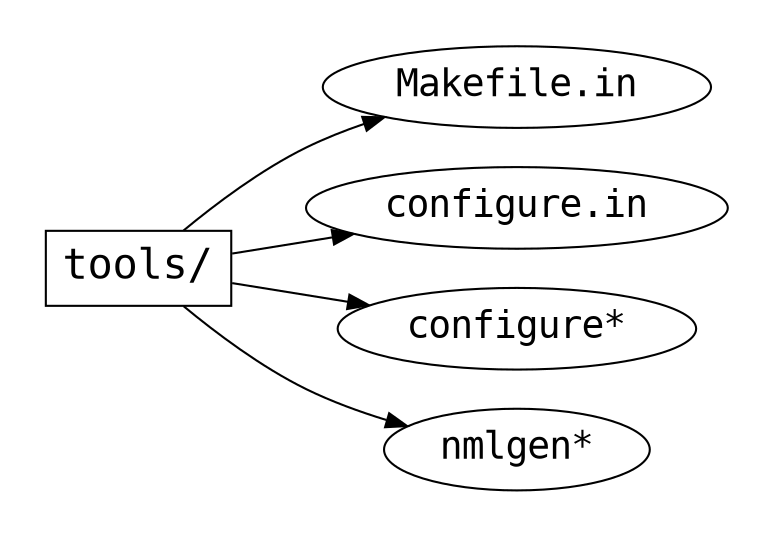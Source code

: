 /* Time-stamp: <99/02/01 15:50:09 tme> */

digraph source_tree {
  /* graph attributes */
    center=1;
    margin=".25,.25";
    size="6.5,9";
    rankdir=LR;
    
  /* main directories */

  /* .. level */
    node [fontname=Courier];
    
    tools  [label="tools/", fontsize=20, shape=box];

  /* draco/ level */
    node [fontsize=18];
    {
	node     [shape=ellipse];
	tool_m   [label="Makefile.in"];
	tool_cin [label="configure.in"];
	tool_c   [label="configure*"];
	nmlgen   [label="nmlgen*"];
    }
    
  /* tree */
    
    tools -> {tool_m tool_cin tool_c nmlgen};
}
